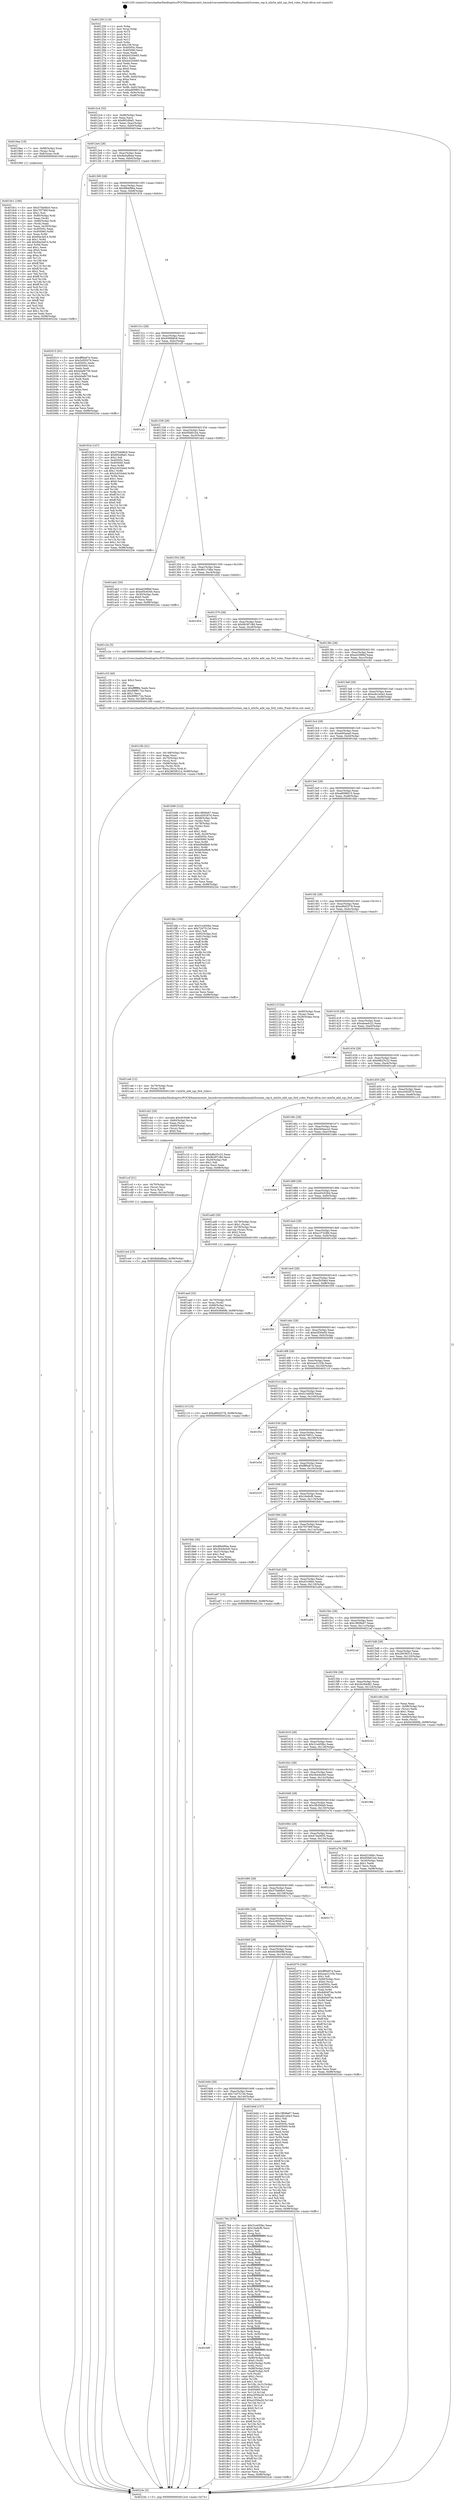 digraph "0x401250" {
  label = "0x401250 (/mnt/c/Users/mathe/Desktop/tcc/POCII/binaries/extr_linuxdriversnetethernetmellanoxmlx5coreen_rep.h_mlx5e_add_sqs_fwd_rules_Final-ollvm.out::main(0))"
  labelloc = "t"
  node[shape=record]

  Entry [label="",width=0.3,height=0.3,shape=circle,fillcolor=black,style=filled]
  "0x4012c4" [label="{
     0x4012c4 [32]\l
     | [instrs]\l
     &nbsp;&nbsp;0x4012c4 \<+6\>: mov -0x98(%rbp),%eax\l
     &nbsp;&nbsp;0x4012ca \<+2\>: mov %eax,%ecx\l
     &nbsp;&nbsp;0x4012cc \<+6\>: sub $0x892d9af1,%ecx\l
     &nbsp;&nbsp;0x4012d2 \<+6\>: mov %eax,-0xac(%rbp)\l
     &nbsp;&nbsp;0x4012d8 \<+6\>: mov %ecx,-0xb0(%rbp)\l
     &nbsp;&nbsp;0x4012de \<+6\>: je 00000000004019ae \<main+0x75e\>\l
  }"]
  "0x4019ae" [label="{
     0x4019ae [19]\l
     | [instrs]\l
     &nbsp;&nbsp;0x4019ae \<+7\>: mov -0x88(%rbp),%rax\l
     &nbsp;&nbsp;0x4019b5 \<+3\>: mov (%rax),%rax\l
     &nbsp;&nbsp;0x4019b8 \<+4\>: mov 0x8(%rax),%rdi\l
     &nbsp;&nbsp;0x4019bc \<+5\>: call 0000000000401060 \<atoi@plt\>\l
     | [calls]\l
     &nbsp;&nbsp;0x401060 \{1\} (unknown)\l
  }"]
  "0x4012e4" [label="{
     0x4012e4 [28]\l
     | [instrs]\l
     &nbsp;&nbsp;0x4012e4 \<+5\>: jmp 00000000004012e9 \<main+0x99\>\l
     &nbsp;&nbsp;0x4012e9 \<+6\>: mov -0xac(%rbp),%eax\l
     &nbsp;&nbsp;0x4012ef \<+5\>: sub $0x8a0a8bae,%eax\l
     &nbsp;&nbsp;0x4012f4 \<+6\>: mov %eax,-0xb4(%rbp)\l
     &nbsp;&nbsp;0x4012fa \<+6\>: je 0000000000402015 \<main+0xdc5\>\l
  }"]
  Exit [label="",width=0.3,height=0.3,shape=circle,fillcolor=black,style=filled,peripheries=2]
  "0x402015" [label="{
     0x402015 [91]\l
     | [instrs]\l
     &nbsp;&nbsp;0x402015 \<+5\>: mov $0xfff0e87d,%eax\l
     &nbsp;&nbsp;0x40201a \<+5\>: mov $0x5cf0507d,%ecx\l
     &nbsp;&nbsp;0x40201f \<+7\>: mov 0x40505c,%edx\l
     &nbsp;&nbsp;0x402026 \<+7\>: mov 0x405060,%esi\l
     &nbsp;&nbsp;0x40202d \<+2\>: mov %edx,%edi\l
     &nbsp;&nbsp;0x40202f \<+6\>: add $0xb0afb758,%edi\l
     &nbsp;&nbsp;0x402035 \<+3\>: sub $0x1,%edi\l
     &nbsp;&nbsp;0x402038 \<+6\>: sub $0xb0afb758,%edi\l
     &nbsp;&nbsp;0x40203e \<+3\>: imul %edi,%edx\l
     &nbsp;&nbsp;0x402041 \<+3\>: and $0x1,%edx\l
     &nbsp;&nbsp;0x402044 \<+3\>: cmp $0x0,%edx\l
     &nbsp;&nbsp;0x402047 \<+4\>: sete %r8b\l
     &nbsp;&nbsp;0x40204b \<+3\>: cmp $0xa,%esi\l
     &nbsp;&nbsp;0x40204e \<+4\>: setl %r9b\l
     &nbsp;&nbsp;0x402052 \<+3\>: mov %r8b,%r10b\l
     &nbsp;&nbsp;0x402055 \<+3\>: and %r9b,%r10b\l
     &nbsp;&nbsp;0x402058 \<+3\>: xor %r9b,%r8b\l
     &nbsp;&nbsp;0x40205b \<+3\>: or %r8b,%r10b\l
     &nbsp;&nbsp;0x40205e \<+4\>: test $0x1,%r10b\l
     &nbsp;&nbsp;0x402062 \<+3\>: cmovne %ecx,%eax\l
     &nbsp;&nbsp;0x402065 \<+6\>: mov %eax,-0x98(%rbp)\l
     &nbsp;&nbsp;0x40206b \<+5\>: jmp 000000000040224c \<main+0xffc\>\l
  }"]
  "0x401300" [label="{
     0x401300 [28]\l
     | [instrs]\l
     &nbsp;&nbsp;0x401300 \<+5\>: jmp 0000000000401305 \<main+0xb5\>\l
     &nbsp;&nbsp;0x401305 \<+6\>: mov -0xac(%rbp),%eax\l
     &nbsp;&nbsp;0x40130b \<+5\>: sub $0x8fbbf9ba,%eax\l
     &nbsp;&nbsp;0x401310 \<+6\>: mov %eax,-0xb8(%rbp)\l
     &nbsp;&nbsp;0x401316 \<+6\>: je 000000000040191b \<main+0x6cb\>\l
  }"]
  "0x401ce4" [label="{
     0x401ce4 [15]\l
     | [instrs]\l
     &nbsp;&nbsp;0x401ce4 \<+10\>: movl $0x8a0a8bae,-0x98(%rbp)\l
     &nbsp;&nbsp;0x401cee \<+5\>: jmp 000000000040224c \<main+0xffc\>\l
  }"]
  "0x40191b" [label="{
     0x40191b [147]\l
     | [instrs]\l
     &nbsp;&nbsp;0x40191b \<+5\>: mov $0x57bb68c0,%eax\l
     &nbsp;&nbsp;0x401920 \<+5\>: mov $0x892d9af1,%ecx\l
     &nbsp;&nbsp;0x401925 \<+2\>: mov $0x1,%dl\l
     &nbsp;&nbsp;0x401927 \<+7\>: mov 0x40505c,%esi\l
     &nbsp;&nbsp;0x40192e \<+7\>: mov 0x405060,%edi\l
     &nbsp;&nbsp;0x401935 \<+3\>: mov %esi,%r8d\l
     &nbsp;&nbsp;0x401938 \<+7\>: add $0x2c632ebd,%r8d\l
     &nbsp;&nbsp;0x40193f \<+4\>: sub $0x1,%r8d\l
     &nbsp;&nbsp;0x401943 \<+7\>: sub $0x2c632ebd,%r8d\l
     &nbsp;&nbsp;0x40194a \<+4\>: imul %r8d,%esi\l
     &nbsp;&nbsp;0x40194e \<+3\>: and $0x1,%esi\l
     &nbsp;&nbsp;0x401951 \<+3\>: cmp $0x0,%esi\l
     &nbsp;&nbsp;0x401954 \<+4\>: sete %r9b\l
     &nbsp;&nbsp;0x401958 \<+3\>: cmp $0xa,%edi\l
     &nbsp;&nbsp;0x40195b \<+4\>: setl %r10b\l
     &nbsp;&nbsp;0x40195f \<+3\>: mov %r9b,%r11b\l
     &nbsp;&nbsp;0x401962 \<+4\>: xor $0xff,%r11b\l
     &nbsp;&nbsp;0x401966 \<+3\>: mov %r10b,%bl\l
     &nbsp;&nbsp;0x401969 \<+3\>: xor $0xff,%bl\l
     &nbsp;&nbsp;0x40196c \<+3\>: xor $0x0,%dl\l
     &nbsp;&nbsp;0x40196f \<+3\>: mov %r11b,%r14b\l
     &nbsp;&nbsp;0x401972 \<+4\>: and $0x0,%r14b\l
     &nbsp;&nbsp;0x401976 \<+3\>: and %dl,%r9b\l
     &nbsp;&nbsp;0x401979 \<+3\>: mov %bl,%r15b\l
     &nbsp;&nbsp;0x40197c \<+4\>: and $0x0,%r15b\l
     &nbsp;&nbsp;0x401980 \<+3\>: and %dl,%r10b\l
     &nbsp;&nbsp;0x401983 \<+3\>: or %r9b,%r14b\l
     &nbsp;&nbsp;0x401986 \<+3\>: or %r10b,%r15b\l
     &nbsp;&nbsp;0x401989 \<+3\>: xor %r15b,%r14b\l
     &nbsp;&nbsp;0x40198c \<+3\>: or %bl,%r11b\l
     &nbsp;&nbsp;0x40198f \<+4\>: xor $0xff,%r11b\l
     &nbsp;&nbsp;0x401993 \<+3\>: or $0x0,%dl\l
     &nbsp;&nbsp;0x401996 \<+3\>: and %dl,%r11b\l
     &nbsp;&nbsp;0x401999 \<+3\>: or %r11b,%r14b\l
     &nbsp;&nbsp;0x40199c \<+4\>: test $0x1,%r14b\l
     &nbsp;&nbsp;0x4019a0 \<+3\>: cmovne %ecx,%eax\l
     &nbsp;&nbsp;0x4019a3 \<+6\>: mov %eax,-0x98(%rbp)\l
     &nbsp;&nbsp;0x4019a9 \<+5\>: jmp 000000000040224c \<main+0xffc\>\l
  }"]
  "0x40131c" [label="{
     0x40131c [28]\l
     | [instrs]\l
     &nbsp;&nbsp;0x40131c \<+5\>: jmp 0000000000401321 \<main+0xd1\>\l
     &nbsp;&nbsp;0x401321 \<+6\>: mov -0xac(%rbp),%eax\l
     &nbsp;&nbsp;0x401327 \<+5\>: sub $0x9398dfc8,%eax\l
     &nbsp;&nbsp;0x40132c \<+6\>: mov %eax,-0xbc(%rbp)\l
     &nbsp;&nbsp;0x401332 \<+6\>: je 0000000000401cf3 \<main+0xaa3\>\l
  }"]
  "0x401ccf" [label="{
     0x401ccf [21]\l
     | [instrs]\l
     &nbsp;&nbsp;0x401ccf \<+4\>: mov -0x70(%rbp),%rcx\l
     &nbsp;&nbsp;0x401cd3 \<+3\>: mov (%rcx),%rcx\l
     &nbsp;&nbsp;0x401cd6 \<+3\>: mov %rcx,%rdi\l
     &nbsp;&nbsp;0x401cd9 \<+6\>: mov %eax,-0x14c(%rbp)\l
     &nbsp;&nbsp;0x401cdf \<+5\>: call 0000000000401030 \<free@plt\>\l
     | [calls]\l
     &nbsp;&nbsp;0x401030 \{1\} (unknown)\l
  }"]
  "0x401cf3" [label="{
     0x401cf3\l
  }", style=dashed]
  "0x401338" [label="{
     0x401338 [28]\l
     | [instrs]\l
     &nbsp;&nbsp;0x401338 \<+5\>: jmp 000000000040133d \<main+0xed\>\l
     &nbsp;&nbsp;0x40133d \<+6\>: mov -0xac(%rbp),%eax\l
     &nbsp;&nbsp;0x401343 \<+5\>: sub $0x95fd01b4,%eax\l
     &nbsp;&nbsp;0x401348 \<+6\>: mov %eax,-0xc0(%rbp)\l
     &nbsp;&nbsp;0x40134e \<+6\>: je 0000000000401ab2 \<main+0x862\>\l
  }"]
  "0x401cb2" [label="{
     0x401cb2 [29]\l
     | [instrs]\l
     &nbsp;&nbsp;0x401cb2 \<+10\>: movabs $0x4030d6,%rdi\l
     &nbsp;&nbsp;0x401cbc \<+4\>: mov -0x60(%rbp),%rcx\l
     &nbsp;&nbsp;0x401cc0 \<+2\>: mov %eax,(%rcx)\l
     &nbsp;&nbsp;0x401cc2 \<+4\>: mov -0x60(%rbp),%rcx\l
     &nbsp;&nbsp;0x401cc6 \<+2\>: mov (%rcx),%esi\l
     &nbsp;&nbsp;0x401cc8 \<+2\>: mov $0x0,%al\l
     &nbsp;&nbsp;0x401cca \<+5\>: call 0000000000401040 \<printf@plt\>\l
     | [calls]\l
     &nbsp;&nbsp;0x401040 \{1\} (unknown)\l
  }"]
  "0x401ab2" [label="{
     0x401ab2 [30]\l
     | [instrs]\l
     &nbsp;&nbsp;0x401ab2 \<+5\>: mov $0xa4298fef,%eax\l
     &nbsp;&nbsp;0x401ab7 \<+5\>: mov $0xe05c6304,%ecx\l
     &nbsp;&nbsp;0x401abc \<+3\>: mov -0x30(%rbp),%edx\l
     &nbsp;&nbsp;0x401abf \<+3\>: cmp $0x0,%edx\l
     &nbsp;&nbsp;0x401ac2 \<+3\>: cmove %ecx,%eax\l
     &nbsp;&nbsp;0x401ac5 \<+6\>: mov %eax,-0x98(%rbp)\l
     &nbsp;&nbsp;0x401acb \<+5\>: jmp 000000000040224c \<main+0xffc\>\l
  }"]
  "0x401354" [label="{
     0x401354 [28]\l
     | [instrs]\l
     &nbsp;&nbsp;0x401354 \<+5\>: jmp 0000000000401359 \<main+0x109\>\l
     &nbsp;&nbsp;0x401359 \<+6\>: mov -0xac(%rbp),%eax\l
     &nbsp;&nbsp;0x40135f \<+5\>: sub $0x961c7dbe,%eax\l
     &nbsp;&nbsp;0x401364 \<+6\>: mov %eax,-0xc4(%rbp)\l
     &nbsp;&nbsp;0x40136a \<+6\>: je 0000000000401d54 \<main+0xb04\>\l
  }"]
  "0x401c5b" [label="{
     0x401c5b [41]\l
     | [instrs]\l
     &nbsp;&nbsp;0x401c5b \<+6\>: mov -0x148(%rbp),%ecx\l
     &nbsp;&nbsp;0x401c61 \<+3\>: imul %eax,%ecx\l
     &nbsp;&nbsp;0x401c64 \<+4\>: mov -0x70(%rbp),%rsi\l
     &nbsp;&nbsp;0x401c68 \<+3\>: mov (%rsi),%rsi\l
     &nbsp;&nbsp;0x401c6b \<+4\>: mov -0x68(%rbp),%rdi\l
     &nbsp;&nbsp;0x401c6f \<+3\>: movslq (%rdi),%rdi\l
     &nbsp;&nbsp;0x401c72 \<+3\>: mov %ecx,(%rsi,%rdi,4)\l
     &nbsp;&nbsp;0x401c75 \<+10\>: movl $0x28038314,-0x98(%rbp)\l
     &nbsp;&nbsp;0x401c7f \<+5\>: jmp 000000000040224c \<main+0xffc\>\l
  }"]
  "0x401d54" [label="{
     0x401d54\l
  }", style=dashed]
  "0x401370" [label="{
     0x401370 [28]\l
     | [instrs]\l
     &nbsp;&nbsp;0x401370 \<+5\>: jmp 0000000000401375 \<main+0x125\>\l
     &nbsp;&nbsp;0x401375 \<+6\>: mov -0xac(%rbp),%eax\l
     &nbsp;&nbsp;0x40137b \<+5\>: sub $0x9b387c8d,%eax\l
     &nbsp;&nbsp;0x401380 \<+6\>: mov %eax,-0xc8(%rbp)\l
     &nbsp;&nbsp;0x401386 \<+6\>: je 0000000000401c2e \<main+0x9de\>\l
  }"]
  "0x401c33" [label="{
     0x401c33 [40]\l
     | [instrs]\l
     &nbsp;&nbsp;0x401c33 \<+5\>: mov $0x2,%ecx\l
     &nbsp;&nbsp;0x401c38 \<+1\>: cltd\l
     &nbsp;&nbsp;0x401c39 \<+2\>: idiv %ecx\l
     &nbsp;&nbsp;0x401c3b \<+6\>: imul $0xfffffffe,%edx,%ecx\l
     &nbsp;&nbsp;0x401c41 \<+6\>: add $0x99f8172e,%ecx\l
     &nbsp;&nbsp;0x401c47 \<+3\>: add $0x1,%ecx\l
     &nbsp;&nbsp;0x401c4a \<+6\>: sub $0x99f8172e,%ecx\l
     &nbsp;&nbsp;0x401c50 \<+6\>: mov %ecx,-0x148(%rbp)\l
     &nbsp;&nbsp;0x401c56 \<+5\>: call 0000000000401160 \<next_i\>\l
     | [calls]\l
     &nbsp;&nbsp;0x401160 \{1\} (/mnt/c/Users/mathe/Desktop/tcc/POCII/binaries/extr_linuxdriversnetethernetmellanoxmlx5coreen_rep.h_mlx5e_add_sqs_fwd_rules_Final-ollvm.out::next_i)\l
  }"]
  "0x401c2e" [label="{
     0x401c2e [5]\l
     | [instrs]\l
     &nbsp;&nbsp;0x401c2e \<+5\>: call 0000000000401160 \<next_i\>\l
     | [calls]\l
     &nbsp;&nbsp;0x401160 \{1\} (/mnt/c/Users/mathe/Desktop/tcc/POCII/binaries/extr_linuxdriversnetethernetmellanoxmlx5coreen_rep.h_mlx5e_add_sqs_fwd_rules_Final-ollvm.out::next_i)\l
  }"]
  "0x40138c" [label="{
     0x40138c [28]\l
     | [instrs]\l
     &nbsp;&nbsp;0x40138c \<+5\>: jmp 0000000000401391 \<main+0x141\>\l
     &nbsp;&nbsp;0x401391 \<+6\>: mov -0xac(%rbp),%eax\l
     &nbsp;&nbsp;0x401397 \<+5\>: sub $0xa4298fef,%eax\l
     &nbsp;&nbsp;0x40139c \<+6\>: mov %eax,-0xcc(%rbp)\l
     &nbsp;&nbsp;0x4013a2 \<+6\>: je 0000000000401f41 \<main+0xcf1\>\l
  }"]
  "0x401aed" [label="{
     0x401aed [32]\l
     | [instrs]\l
     &nbsp;&nbsp;0x401aed \<+4\>: mov -0x70(%rbp),%rdi\l
     &nbsp;&nbsp;0x401af1 \<+3\>: mov %rax,(%rdi)\l
     &nbsp;&nbsp;0x401af4 \<+4\>: mov -0x68(%rbp),%rax\l
     &nbsp;&nbsp;0x401af8 \<+6\>: movl $0x0,(%rax)\l
     &nbsp;&nbsp;0x401afe \<+10\>: movl $0x643846fb,-0x98(%rbp)\l
     &nbsp;&nbsp;0x401b08 \<+5\>: jmp 000000000040224c \<main+0xffc\>\l
  }"]
  "0x401f41" [label="{
     0x401f41\l
  }", style=dashed]
  "0x4013a8" [label="{
     0x4013a8 [28]\l
     | [instrs]\l
     &nbsp;&nbsp;0x4013a8 \<+5\>: jmp 00000000004013ad \<main+0x15d\>\l
     &nbsp;&nbsp;0x4013ad \<+6\>: mov -0xac(%rbp),%eax\l
     &nbsp;&nbsp;0x4013b3 \<+5\>: sub $0xa4b1e0a3,%eax\l
     &nbsp;&nbsp;0x4013b8 \<+6\>: mov %eax,-0xd0(%rbp)\l
     &nbsp;&nbsp;0x4013be \<+6\>: je 0000000000401b96 \<main+0x946\>\l
  }"]
  "0x4019c1" [label="{
     0x4019c1 [166]\l
     | [instrs]\l
     &nbsp;&nbsp;0x4019c1 \<+5\>: mov $0x57bb68c0,%ecx\l
     &nbsp;&nbsp;0x4019c6 \<+5\>: mov $0x7f3790f,%edx\l
     &nbsp;&nbsp;0x4019cb \<+3\>: mov $0x1,%sil\l
     &nbsp;&nbsp;0x4019ce \<+4\>: mov -0x80(%rbp),%rdi\l
     &nbsp;&nbsp;0x4019d2 \<+2\>: mov %eax,(%rdi)\l
     &nbsp;&nbsp;0x4019d4 \<+4\>: mov -0x80(%rbp),%rdi\l
     &nbsp;&nbsp;0x4019d8 \<+2\>: mov (%rdi),%eax\l
     &nbsp;&nbsp;0x4019da \<+3\>: mov %eax,-0x30(%rbp)\l
     &nbsp;&nbsp;0x4019dd \<+7\>: mov 0x40505c,%eax\l
     &nbsp;&nbsp;0x4019e4 \<+8\>: mov 0x405060,%r8d\l
     &nbsp;&nbsp;0x4019ec \<+3\>: mov %eax,%r9d\l
     &nbsp;&nbsp;0x4019ef \<+7\>: sub $0x84a3af14,%r9d\l
     &nbsp;&nbsp;0x4019f6 \<+4\>: sub $0x1,%r9d\l
     &nbsp;&nbsp;0x4019fa \<+7\>: add $0x84a3af14,%r9d\l
     &nbsp;&nbsp;0x401a01 \<+4\>: imul %r9d,%eax\l
     &nbsp;&nbsp;0x401a05 \<+3\>: and $0x1,%eax\l
     &nbsp;&nbsp;0x401a08 \<+3\>: cmp $0x0,%eax\l
     &nbsp;&nbsp;0x401a0b \<+4\>: sete %r10b\l
     &nbsp;&nbsp;0x401a0f \<+4\>: cmp $0xa,%r8d\l
     &nbsp;&nbsp;0x401a13 \<+4\>: setl %r11b\l
     &nbsp;&nbsp;0x401a17 \<+3\>: mov %r10b,%bl\l
     &nbsp;&nbsp;0x401a1a \<+3\>: xor $0xff,%bl\l
     &nbsp;&nbsp;0x401a1d \<+3\>: mov %r11b,%r14b\l
     &nbsp;&nbsp;0x401a20 \<+4\>: xor $0xff,%r14b\l
     &nbsp;&nbsp;0x401a24 \<+4\>: xor $0x1,%sil\l
     &nbsp;&nbsp;0x401a28 \<+3\>: mov %bl,%r15b\l
     &nbsp;&nbsp;0x401a2b \<+4\>: and $0xff,%r15b\l
     &nbsp;&nbsp;0x401a2f \<+3\>: and %sil,%r10b\l
     &nbsp;&nbsp;0x401a32 \<+3\>: mov %r14b,%r12b\l
     &nbsp;&nbsp;0x401a35 \<+4\>: and $0xff,%r12b\l
     &nbsp;&nbsp;0x401a39 \<+3\>: and %sil,%r11b\l
     &nbsp;&nbsp;0x401a3c \<+3\>: or %r10b,%r15b\l
     &nbsp;&nbsp;0x401a3f \<+3\>: or %r11b,%r12b\l
     &nbsp;&nbsp;0x401a42 \<+3\>: xor %r12b,%r15b\l
     &nbsp;&nbsp;0x401a45 \<+3\>: or %r14b,%bl\l
     &nbsp;&nbsp;0x401a48 \<+3\>: xor $0xff,%bl\l
     &nbsp;&nbsp;0x401a4b \<+4\>: or $0x1,%sil\l
     &nbsp;&nbsp;0x401a4f \<+3\>: and %sil,%bl\l
     &nbsp;&nbsp;0x401a52 \<+3\>: or %bl,%r15b\l
     &nbsp;&nbsp;0x401a55 \<+4\>: test $0x1,%r15b\l
     &nbsp;&nbsp;0x401a59 \<+3\>: cmovne %edx,%ecx\l
     &nbsp;&nbsp;0x401a5c \<+6\>: mov %ecx,-0x98(%rbp)\l
     &nbsp;&nbsp;0x401a62 \<+5\>: jmp 000000000040224c \<main+0xffc\>\l
  }"]
  "0x401b96" [label="{
     0x401b96 [122]\l
     | [instrs]\l
     &nbsp;&nbsp;0x401b96 \<+5\>: mov $0x1f809e67,%eax\l
     &nbsp;&nbsp;0x401b9b \<+5\>: mov $0xcd30287d,%ecx\l
     &nbsp;&nbsp;0x401ba0 \<+4\>: mov -0x68(%rbp),%rdx\l
     &nbsp;&nbsp;0x401ba4 \<+2\>: mov (%rdx),%esi\l
     &nbsp;&nbsp;0x401ba6 \<+4\>: mov -0x78(%rbp),%rdx\l
     &nbsp;&nbsp;0x401baa \<+2\>: cmp (%rdx),%esi\l
     &nbsp;&nbsp;0x401bac \<+4\>: setl %dil\l
     &nbsp;&nbsp;0x401bb0 \<+4\>: and $0x1,%dil\l
     &nbsp;&nbsp;0x401bb4 \<+4\>: mov %dil,-0x29(%rbp)\l
     &nbsp;&nbsp;0x401bb8 \<+7\>: mov 0x40505c,%esi\l
     &nbsp;&nbsp;0x401bbf \<+8\>: mov 0x405060,%r8d\l
     &nbsp;&nbsp;0x401bc7 \<+3\>: mov %esi,%r9d\l
     &nbsp;&nbsp;0x401bca \<+7\>: sub $0xbd9af8e8,%r9d\l
     &nbsp;&nbsp;0x401bd1 \<+4\>: sub $0x1,%r9d\l
     &nbsp;&nbsp;0x401bd5 \<+7\>: add $0xbd9af8e8,%r9d\l
     &nbsp;&nbsp;0x401bdc \<+4\>: imul %r9d,%esi\l
     &nbsp;&nbsp;0x401be0 \<+3\>: and $0x1,%esi\l
     &nbsp;&nbsp;0x401be3 \<+3\>: cmp $0x0,%esi\l
     &nbsp;&nbsp;0x401be6 \<+4\>: sete %dil\l
     &nbsp;&nbsp;0x401bea \<+4\>: cmp $0xa,%r8d\l
     &nbsp;&nbsp;0x401bee \<+4\>: setl %r10b\l
     &nbsp;&nbsp;0x401bf2 \<+3\>: mov %dil,%r11b\l
     &nbsp;&nbsp;0x401bf5 \<+3\>: and %r10b,%r11b\l
     &nbsp;&nbsp;0x401bf8 \<+3\>: xor %r10b,%dil\l
     &nbsp;&nbsp;0x401bfb \<+3\>: or %dil,%r11b\l
     &nbsp;&nbsp;0x401bfe \<+4\>: test $0x1,%r11b\l
     &nbsp;&nbsp;0x401c02 \<+3\>: cmovne %ecx,%eax\l
     &nbsp;&nbsp;0x401c05 \<+6\>: mov %eax,-0x98(%rbp)\l
     &nbsp;&nbsp;0x401c0b \<+5\>: jmp 000000000040224c \<main+0xffc\>\l
  }"]
  "0x4013c4" [label="{
     0x4013c4 [28]\l
     | [instrs]\l
     &nbsp;&nbsp;0x4013c4 \<+5\>: jmp 00000000004013c9 \<main+0x179\>\l
     &nbsp;&nbsp;0x4013c9 \<+6\>: mov -0xac(%rbp),%eax\l
     &nbsp;&nbsp;0x4013cf \<+5\>: sub $0xa695aea0,%eax\l
     &nbsp;&nbsp;0x4013d4 \<+6\>: mov %eax,-0xd4(%rbp)\l
     &nbsp;&nbsp;0x4013da \<+6\>: je 0000000000401fab \<main+0xd5b\>\l
  }"]
  "0x4016f0" [label="{
     0x4016f0\l
  }", style=dashed]
  "0x401fab" [label="{
     0x401fab\l
  }", style=dashed]
  "0x4013e0" [label="{
     0x4013e0 [28]\l
     | [instrs]\l
     &nbsp;&nbsp;0x4013e0 \<+5\>: jmp 00000000004013e5 \<main+0x195\>\l
     &nbsp;&nbsp;0x4013e5 \<+6\>: mov -0xac(%rbp),%eax\l
     &nbsp;&nbsp;0x4013eb \<+5\>: sub $0xa8098015,%eax\l
     &nbsp;&nbsp;0x4013f0 \<+6\>: mov %eax,-0xd8(%rbp)\l
     &nbsp;&nbsp;0x4013f6 \<+6\>: je 00000000004016fa \<main+0x4aa\>\l
  }"]
  "0x401764" [label="{
     0x401764 [376]\l
     | [instrs]\l
     &nbsp;&nbsp;0x401764 \<+5\>: mov $0x31e450bc,%eax\l
     &nbsp;&nbsp;0x401769 \<+5\>: mov $0x16e9cf6,%ecx\l
     &nbsp;&nbsp;0x40176e \<+2\>: mov $0x1,%dl\l
     &nbsp;&nbsp;0x401770 \<+3\>: mov %rsp,%rsi\l
     &nbsp;&nbsp;0x401773 \<+4\>: add $0xfffffffffffffff0,%rsi\l
     &nbsp;&nbsp;0x401777 \<+3\>: mov %rsi,%rsp\l
     &nbsp;&nbsp;0x40177a \<+7\>: mov %rsi,-0x90(%rbp)\l
     &nbsp;&nbsp;0x401781 \<+3\>: mov %rsp,%rsi\l
     &nbsp;&nbsp;0x401784 \<+4\>: add $0xfffffffffffffff0,%rsi\l
     &nbsp;&nbsp;0x401788 \<+3\>: mov %rsi,%rsp\l
     &nbsp;&nbsp;0x40178b \<+3\>: mov %rsp,%rdi\l
     &nbsp;&nbsp;0x40178e \<+4\>: add $0xfffffffffffffff0,%rdi\l
     &nbsp;&nbsp;0x401792 \<+3\>: mov %rdi,%rsp\l
     &nbsp;&nbsp;0x401795 \<+7\>: mov %rdi,-0x88(%rbp)\l
     &nbsp;&nbsp;0x40179c \<+3\>: mov %rsp,%rdi\l
     &nbsp;&nbsp;0x40179f \<+4\>: add $0xfffffffffffffff0,%rdi\l
     &nbsp;&nbsp;0x4017a3 \<+3\>: mov %rdi,%rsp\l
     &nbsp;&nbsp;0x4017a6 \<+4\>: mov %rdi,-0x80(%rbp)\l
     &nbsp;&nbsp;0x4017aa \<+3\>: mov %rsp,%rdi\l
     &nbsp;&nbsp;0x4017ad \<+4\>: add $0xfffffffffffffff0,%rdi\l
     &nbsp;&nbsp;0x4017b1 \<+3\>: mov %rdi,%rsp\l
     &nbsp;&nbsp;0x4017b4 \<+4\>: mov %rdi,-0x78(%rbp)\l
     &nbsp;&nbsp;0x4017b8 \<+3\>: mov %rsp,%rdi\l
     &nbsp;&nbsp;0x4017bb \<+4\>: add $0xfffffffffffffff0,%rdi\l
     &nbsp;&nbsp;0x4017bf \<+3\>: mov %rdi,%rsp\l
     &nbsp;&nbsp;0x4017c2 \<+4\>: mov %rdi,-0x70(%rbp)\l
     &nbsp;&nbsp;0x4017c6 \<+3\>: mov %rsp,%rdi\l
     &nbsp;&nbsp;0x4017c9 \<+4\>: add $0xfffffffffffffff0,%rdi\l
     &nbsp;&nbsp;0x4017cd \<+3\>: mov %rdi,%rsp\l
     &nbsp;&nbsp;0x4017d0 \<+4\>: mov %rdi,-0x68(%rbp)\l
     &nbsp;&nbsp;0x4017d4 \<+3\>: mov %rsp,%rdi\l
     &nbsp;&nbsp;0x4017d7 \<+4\>: add $0xfffffffffffffff0,%rdi\l
     &nbsp;&nbsp;0x4017db \<+3\>: mov %rdi,%rsp\l
     &nbsp;&nbsp;0x4017de \<+4\>: mov %rdi,-0x60(%rbp)\l
     &nbsp;&nbsp;0x4017e2 \<+3\>: mov %rsp,%rdi\l
     &nbsp;&nbsp;0x4017e5 \<+4\>: add $0xfffffffffffffff0,%rdi\l
     &nbsp;&nbsp;0x4017e9 \<+3\>: mov %rdi,%rsp\l
     &nbsp;&nbsp;0x4017ec \<+4\>: mov %rdi,-0x58(%rbp)\l
     &nbsp;&nbsp;0x4017f0 \<+3\>: mov %rsp,%rdi\l
     &nbsp;&nbsp;0x4017f3 \<+4\>: add $0xfffffffffffffff0,%rdi\l
     &nbsp;&nbsp;0x4017f7 \<+3\>: mov %rdi,%rsp\l
     &nbsp;&nbsp;0x4017fa \<+4\>: mov %rdi,-0x50(%rbp)\l
     &nbsp;&nbsp;0x4017fe \<+3\>: mov %rsp,%rdi\l
     &nbsp;&nbsp;0x401801 \<+4\>: add $0xfffffffffffffff0,%rdi\l
     &nbsp;&nbsp;0x401805 \<+3\>: mov %rdi,%rsp\l
     &nbsp;&nbsp;0x401808 \<+4\>: mov %rdi,-0x48(%rbp)\l
     &nbsp;&nbsp;0x40180c \<+3\>: mov %rsp,%rdi\l
     &nbsp;&nbsp;0x40180f \<+4\>: add $0xfffffffffffffff0,%rdi\l
     &nbsp;&nbsp;0x401813 \<+3\>: mov %rdi,%rsp\l
     &nbsp;&nbsp;0x401816 \<+4\>: mov %rdi,-0x40(%rbp)\l
     &nbsp;&nbsp;0x40181a \<+7\>: mov -0x90(%rbp),%rdi\l
     &nbsp;&nbsp;0x401821 \<+6\>: movl $0x0,(%rdi)\l
     &nbsp;&nbsp;0x401827 \<+7\>: mov -0x9c(%rbp),%r8d\l
     &nbsp;&nbsp;0x40182e \<+3\>: mov %r8d,(%rsi)\l
     &nbsp;&nbsp;0x401831 \<+7\>: mov -0x88(%rbp),%rdi\l
     &nbsp;&nbsp;0x401838 \<+7\>: mov -0xa8(%rbp),%r9\l
     &nbsp;&nbsp;0x40183f \<+3\>: mov %r9,(%rdi)\l
     &nbsp;&nbsp;0x401842 \<+3\>: cmpl $0x2,(%rsi)\l
     &nbsp;&nbsp;0x401845 \<+4\>: setne %r10b\l
     &nbsp;&nbsp;0x401849 \<+4\>: and $0x1,%r10b\l
     &nbsp;&nbsp;0x40184d \<+4\>: mov %r10b,-0x31(%rbp)\l
     &nbsp;&nbsp;0x401851 \<+8\>: mov 0x40505c,%r11d\l
     &nbsp;&nbsp;0x401859 \<+7\>: mov 0x405060,%ebx\l
     &nbsp;&nbsp;0x401860 \<+3\>: mov %r11d,%r14d\l
     &nbsp;&nbsp;0x401863 \<+7\>: sub $0xa2056a26,%r14d\l
     &nbsp;&nbsp;0x40186a \<+4\>: sub $0x1,%r14d\l
     &nbsp;&nbsp;0x40186e \<+7\>: add $0xa2056a26,%r14d\l
     &nbsp;&nbsp;0x401875 \<+4\>: imul %r14d,%r11d\l
     &nbsp;&nbsp;0x401879 \<+4\>: and $0x1,%r11d\l
     &nbsp;&nbsp;0x40187d \<+4\>: cmp $0x0,%r11d\l
     &nbsp;&nbsp;0x401881 \<+4\>: sete %r10b\l
     &nbsp;&nbsp;0x401885 \<+3\>: cmp $0xa,%ebx\l
     &nbsp;&nbsp;0x401888 \<+4\>: setl %r15b\l
     &nbsp;&nbsp;0x40188c \<+3\>: mov %r10b,%r12b\l
     &nbsp;&nbsp;0x40188f \<+4\>: xor $0xff,%r12b\l
     &nbsp;&nbsp;0x401893 \<+3\>: mov %r15b,%r13b\l
     &nbsp;&nbsp;0x401896 \<+4\>: xor $0xff,%r13b\l
     &nbsp;&nbsp;0x40189a \<+3\>: xor $0x0,%dl\l
     &nbsp;&nbsp;0x40189d \<+3\>: mov %r12b,%sil\l
     &nbsp;&nbsp;0x4018a0 \<+4\>: and $0x0,%sil\l
     &nbsp;&nbsp;0x4018a4 \<+3\>: and %dl,%r10b\l
     &nbsp;&nbsp;0x4018a7 \<+3\>: mov %r13b,%dil\l
     &nbsp;&nbsp;0x4018aa \<+4\>: and $0x0,%dil\l
     &nbsp;&nbsp;0x4018ae \<+3\>: and %dl,%r15b\l
     &nbsp;&nbsp;0x4018b1 \<+3\>: or %r10b,%sil\l
     &nbsp;&nbsp;0x4018b4 \<+3\>: or %r15b,%dil\l
     &nbsp;&nbsp;0x4018b7 \<+3\>: xor %dil,%sil\l
     &nbsp;&nbsp;0x4018ba \<+3\>: or %r13b,%r12b\l
     &nbsp;&nbsp;0x4018bd \<+4\>: xor $0xff,%r12b\l
     &nbsp;&nbsp;0x4018c1 \<+3\>: or $0x0,%dl\l
     &nbsp;&nbsp;0x4018c4 \<+3\>: and %dl,%r12b\l
     &nbsp;&nbsp;0x4018c7 \<+3\>: or %r12b,%sil\l
     &nbsp;&nbsp;0x4018ca \<+4\>: test $0x1,%sil\l
     &nbsp;&nbsp;0x4018ce \<+3\>: cmovne %ecx,%eax\l
     &nbsp;&nbsp;0x4018d1 \<+6\>: mov %eax,-0x98(%rbp)\l
     &nbsp;&nbsp;0x4018d7 \<+5\>: jmp 000000000040224c \<main+0xffc\>\l
  }"]
  "0x4016fa" [label="{
     0x4016fa [106]\l
     | [instrs]\l
     &nbsp;&nbsp;0x4016fa \<+5\>: mov $0x31e450bc,%eax\l
     &nbsp;&nbsp;0x4016ff \<+5\>: mov $0x72d7513d,%ecx\l
     &nbsp;&nbsp;0x401704 \<+2\>: mov $0x1,%dl\l
     &nbsp;&nbsp;0x401706 \<+7\>: mov -0x92(%rbp),%sil\l
     &nbsp;&nbsp;0x40170d \<+7\>: mov -0x91(%rbp),%dil\l
     &nbsp;&nbsp;0x401714 \<+3\>: mov %sil,%r8b\l
     &nbsp;&nbsp;0x401717 \<+4\>: xor $0xff,%r8b\l
     &nbsp;&nbsp;0x40171b \<+3\>: mov %dil,%r9b\l
     &nbsp;&nbsp;0x40171e \<+4\>: xor $0xff,%r9b\l
     &nbsp;&nbsp;0x401722 \<+3\>: xor $0x1,%dl\l
     &nbsp;&nbsp;0x401725 \<+3\>: mov %r8b,%r10b\l
     &nbsp;&nbsp;0x401728 \<+4\>: and $0xff,%r10b\l
     &nbsp;&nbsp;0x40172c \<+3\>: and %dl,%sil\l
     &nbsp;&nbsp;0x40172f \<+3\>: mov %r9b,%r11b\l
     &nbsp;&nbsp;0x401732 \<+4\>: and $0xff,%r11b\l
     &nbsp;&nbsp;0x401736 \<+3\>: and %dl,%dil\l
     &nbsp;&nbsp;0x401739 \<+3\>: or %sil,%r10b\l
     &nbsp;&nbsp;0x40173c \<+3\>: or %dil,%r11b\l
     &nbsp;&nbsp;0x40173f \<+3\>: xor %r11b,%r10b\l
     &nbsp;&nbsp;0x401742 \<+3\>: or %r9b,%r8b\l
     &nbsp;&nbsp;0x401745 \<+4\>: xor $0xff,%r8b\l
     &nbsp;&nbsp;0x401749 \<+3\>: or $0x1,%dl\l
     &nbsp;&nbsp;0x40174c \<+3\>: and %dl,%r8b\l
     &nbsp;&nbsp;0x40174f \<+3\>: or %r8b,%r10b\l
     &nbsp;&nbsp;0x401752 \<+4\>: test $0x1,%r10b\l
     &nbsp;&nbsp;0x401756 \<+3\>: cmovne %ecx,%eax\l
     &nbsp;&nbsp;0x401759 \<+6\>: mov %eax,-0x98(%rbp)\l
     &nbsp;&nbsp;0x40175f \<+5\>: jmp 000000000040224c \<main+0xffc\>\l
  }"]
  "0x4013fc" [label="{
     0x4013fc [28]\l
     | [instrs]\l
     &nbsp;&nbsp;0x4013fc \<+5\>: jmp 0000000000401401 \<main+0x1b1\>\l
     &nbsp;&nbsp;0x401401 \<+6\>: mov -0xac(%rbp),%eax\l
     &nbsp;&nbsp;0x401407 \<+5\>: sub $0xa90d2578,%eax\l
     &nbsp;&nbsp;0x40140c \<+6\>: mov %eax,-0xdc(%rbp)\l
     &nbsp;&nbsp;0x401412 \<+6\>: je 000000000040211f \<main+0xecf\>\l
  }"]
  "0x40224c" [label="{
     0x40224c [5]\l
     | [instrs]\l
     &nbsp;&nbsp;0x40224c \<+5\>: jmp 00000000004012c4 \<main+0x74\>\l
  }"]
  "0x401250" [label="{
     0x401250 [116]\l
     | [instrs]\l
     &nbsp;&nbsp;0x401250 \<+1\>: push %rbp\l
     &nbsp;&nbsp;0x401251 \<+3\>: mov %rsp,%rbp\l
     &nbsp;&nbsp;0x401254 \<+2\>: push %r15\l
     &nbsp;&nbsp;0x401256 \<+2\>: push %r14\l
     &nbsp;&nbsp;0x401258 \<+2\>: push %r13\l
     &nbsp;&nbsp;0x40125a \<+2\>: push %r12\l
     &nbsp;&nbsp;0x40125c \<+1\>: push %rbx\l
     &nbsp;&nbsp;0x40125d \<+7\>: sub $0x158,%rsp\l
     &nbsp;&nbsp;0x401264 \<+7\>: mov 0x40505c,%eax\l
     &nbsp;&nbsp;0x40126b \<+7\>: mov 0x405060,%ecx\l
     &nbsp;&nbsp;0x401272 \<+2\>: mov %eax,%edx\l
     &nbsp;&nbsp;0x401274 \<+6\>: sub $0xb4320e65,%edx\l
     &nbsp;&nbsp;0x40127a \<+3\>: sub $0x1,%edx\l
     &nbsp;&nbsp;0x40127d \<+6\>: add $0xb4320e65,%edx\l
     &nbsp;&nbsp;0x401283 \<+3\>: imul %edx,%eax\l
     &nbsp;&nbsp;0x401286 \<+3\>: and $0x1,%eax\l
     &nbsp;&nbsp;0x401289 \<+3\>: cmp $0x0,%eax\l
     &nbsp;&nbsp;0x40128c \<+4\>: sete %r8b\l
     &nbsp;&nbsp;0x401290 \<+4\>: and $0x1,%r8b\l
     &nbsp;&nbsp;0x401294 \<+7\>: mov %r8b,-0x92(%rbp)\l
     &nbsp;&nbsp;0x40129b \<+3\>: cmp $0xa,%ecx\l
     &nbsp;&nbsp;0x40129e \<+4\>: setl %r8b\l
     &nbsp;&nbsp;0x4012a2 \<+4\>: and $0x1,%r8b\l
     &nbsp;&nbsp;0x4012a6 \<+7\>: mov %r8b,-0x91(%rbp)\l
     &nbsp;&nbsp;0x4012ad \<+10\>: movl $0xa8098015,-0x98(%rbp)\l
     &nbsp;&nbsp;0x4012b7 \<+6\>: mov %edi,-0x9c(%rbp)\l
     &nbsp;&nbsp;0x4012bd \<+7\>: mov %rsi,-0xa8(%rbp)\l
  }"]
  "0x4016d4" [label="{
     0x4016d4 [28]\l
     | [instrs]\l
     &nbsp;&nbsp;0x4016d4 \<+5\>: jmp 00000000004016d9 \<main+0x489\>\l
     &nbsp;&nbsp;0x4016d9 \<+6\>: mov -0xac(%rbp),%eax\l
     &nbsp;&nbsp;0x4016df \<+5\>: sub $0x72d7513d,%eax\l
     &nbsp;&nbsp;0x4016e4 \<+6\>: mov %eax,-0x144(%rbp)\l
     &nbsp;&nbsp;0x4016ea \<+6\>: je 0000000000401764 \<main+0x514\>\l
  }"]
  "0x40211f" [label="{
     0x40211f [24]\l
     | [instrs]\l
     &nbsp;&nbsp;0x40211f \<+7\>: mov -0x90(%rbp),%rax\l
     &nbsp;&nbsp;0x402126 \<+2\>: mov (%rax),%eax\l
     &nbsp;&nbsp;0x402128 \<+4\>: lea -0x28(%rbp),%rsp\l
     &nbsp;&nbsp;0x40212c \<+1\>: pop %rbx\l
     &nbsp;&nbsp;0x40212d \<+2\>: pop %r12\l
     &nbsp;&nbsp;0x40212f \<+2\>: pop %r13\l
     &nbsp;&nbsp;0x402131 \<+2\>: pop %r14\l
     &nbsp;&nbsp;0x402133 \<+2\>: pop %r15\l
     &nbsp;&nbsp;0x402135 \<+1\>: pop %rbp\l
     &nbsp;&nbsp;0x402136 \<+1\>: ret\l
  }"]
  "0x401418" [label="{
     0x401418 [28]\l
     | [instrs]\l
     &nbsp;&nbsp;0x401418 \<+5\>: jmp 000000000040141d \<main+0x1cd\>\l
     &nbsp;&nbsp;0x40141d \<+6\>: mov -0xac(%rbp),%eax\l
     &nbsp;&nbsp;0x401423 \<+5\>: sub $0xabaedc22,%eax\l
     &nbsp;&nbsp;0x401428 \<+6\>: mov %eax,-0xe0(%rbp)\l
     &nbsp;&nbsp;0x40142e \<+6\>: je 0000000000401daa \<main+0xb5a\>\l
  }"]
  "0x401b0d" [label="{
     0x401b0d [137]\l
     | [instrs]\l
     &nbsp;&nbsp;0x401b0d \<+5\>: mov $0x1f809e67,%eax\l
     &nbsp;&nbsp;0x401b12 \<+5\>: mov $0xa4b1e0a3,%ecx\l
     &nbsp;&nbsp;0x401b17 \<+2\>: mov $0x1,%dl\l
     &nbsp;&nbsp;0x401b19 \<+2\>: xor %esi,%esi\l
     &nbsp;&nbsp;0x401b1b \<+7\>: mov 0x40505c,%edi\l
     &nbsp;&nbsp;0x401b22 \<+8\>: mov 0x405060,%r8d\l
     &nbsp;&nbsp;0x401b2a \<+3\>: sub $0x1,%esi\l
     &nbsp;&nbsp;0x401b2d \<+3\>: mov %edi,%r9d\l
     &nbsp;&nbsp;0x401b30 \<+3\>: add %esi,%r9d\l
     &nbsp;&nbsp;0x401b33 \<+4\>: imul %r9d,%edi\l
     &nbsp;&nbsp;0x401b37 \<+3\>: and $0x1,%edi\l
     &nbsp;&nbsp;0x401b3a \<+3\>: cmp $0x0,%edi\l
     &nbsp;&nbsp;0x401b3d \<+4\>: sete %r10b\l
     &nbsp;&nbsp;0x401b41 \<+4\>: cmp $0xa,%r8d\l
     &nbsp;&nbsp;0x401b45 \<+4\>: setl %r11b\l
     &nbsp;&nbsp;0x401b49 \<+3\>: mov %r10b,%bl\l
     &nbsp;&nbsp;0x401b4c \<+3\>: xor $0xff,%bl\l
     &nbsp;&nbsp;0x401b4f \<+3\>: mov %r11b,%r14b\l
     &nbsp;&nbsp;0x401b52 \<+4\>: xor $0xff,%r14b\l
     &nbsp;&nbsp;0x401b56 \<+3\>: xor $0x1,%dl\l
     &nbsp;&nbsp;0x401b59 \<+3\>: mov %bl,%r15b\l
     &nbsp;&nbsp;0x401b5c \<+4\>: and $0xff,%r15b\l
     &nbsp;&nbsp;0x401b60 \<+3\>: and %dl,%r10b\l
     &nbsp;&nbsp;0x401b63 \<+3\>: mov %r14b,%r12b\l
     &nbsp;&nbsp;0x401b66 \<+4\>: and $0xff,%r12b\l
     &nbsp;&nbsp;0x401b6a \<+3\>: and %dl,%r11b\l
     &nbsp;&nbsp;0x401b6d \<+3\>: or %r10b,%r15b\l
     &nbsp;&nbsp;0x401b70 \<+3\>: or %r11b,%r12b\l
     &nbsp;&nbsp;0x401b73 \<+3\>: xor %r12b,%r15b\l
     &nbsp;&nbsp;0x401b76 \<+3\>: or %r14b,%bl\l
     &nbsp;&nbsp;0x401b79 \<+3\>: xor $0xff,%bl\l
     &nbsp;&nbsp;0x401b7c \<+3\>: or $0x1,%dl\l
     &nbsp;&nbsp;0x401b7f \<+2\>: and %dl,%bl\l
     &nbsp;&nbsp;0x401b81 \<+3\>: or %bl,%r15b\l
     &nbsp;&nbsp;0x401b84 \<+4\>: test $0x1,%r15b\l
     &nbsp;&nbsp;0x401b88 \<+3\>: cmovne %ecx,%eax\l
     &nbsp;&nbsp;0x401b8b \<+6\>: mov %eax,-0x98(%rbp)\l
     &nbsp;&nbsp;0x401b91 \<+5\>: jmp 000000000040224c \<main+0xffc\>\l
  }"]
  "0x401daa" [label="{
     0x401daa\l
  }", style=dashed]
  "0x401434" [label="{
     0x401434 [28]\l
     | [instrs]\l
     &nbsp;&nbsp;0x401434 \<+5\>: jmp 0000000000401439 \<main+0x1e9\>\l
     &nbsp;&nbsp;0x401439 \<+6\>: mov -0xac(%rbp),%eax\l
     &nbsp;&nbsp;0x40143f \<+5\>: sub $0xb8b25c22,%eax\l
     &nbsp;&nbsp;0x401444 \<+6\>: mov %eax,-0xe4(%rbp)\l
     &nbsp;&nbsp;0x40144a \<+6\>: je 0000000000401ca6 \<main+0xa56\>\l
  }"]
  "0x4016b8" [label="{
     0x4016b8 [28]\l
     | [instrs]\l
     &nbsp;&nbsp;0x4016b8 \<+5\>: jmp 00000000004016bd \<main+0x46d\>\l
     &nbsp;&nbsp;0x4016bd \<+6\>: mov -0xac(%rbp),%eax\l
     &nbsp;&nbsp;0x4016c3 \<+5\>: sub $0x643846fb,%eax\l
     &nbsp;&nbsp;0x4016c8 \<+6\>: mov %eax,-0x140(%rbp)\l
     &nbsp;&nbsp;0x4016ce \<+6\>: je 0000000000401b0d \<main+0x8bd\>\l
  }"]
  "0x401ca6" [label="{
     0x401ca6 [12]\l
     | [instrs]\l
     &nbsp;&nbsp;0x401ca6 \<+4\>: mov -0x70(%rbp),%rax\l
     &nbsp;&nbsp;0x401caa \<+3\>: mov (%rax),%rdi\l
     &nbsp;&nbsp;0x401cad \<+5\>: call 0000000000401240 \<mlx5e_add_sqs_fwd_rules\>\l
     | [calls]\l
     &nbsp;&nbsp;0x401240 \{1\} (/mnt/c/Users/mathe/Desktop/tcc/POCII/binaries/extr_linuxdriversnetethernetmellanoxmlx5coreen_rep.h_mlx5e_add_sqs_fwd_rules_Final-ollvm.out::mlx5e_add_sqs_fwd_rules)\l
  }"]
  "0x401450" [label="{
     0x401450 [28]\l
     | [instrs]\l
     &nbsp;&nbsp;0x401450 \<+5\>: jmp 0000000000401455 \<main+0x205\>\l
     &nbsp;&nbsp;0x401455 \<+6\>: mov -0xac(%rbp),%eax\l
     &nbsp;&nbsp;0x40145b \<+5\>: sub $0xcd30287d,%eax\l
     &nbsp;&nbsp;0x401460 \<+6\>: mov %eax,-0xe8(%rbp)\l
     &nbsp;&nbsp;0x401466 \<+6\>: je 0000000000401c10 \<main+0x9c0\>\l
  }"]
  "0x402070" [label="{
     0x402070 [160]\l
     | [instrs]\l
     &nbsp;&nbsp;0x402070 \<+5\>: mov $0xfff0e87d,%eax\l
     &nbsp;&nbsp;0x402075 \<+5\>: mov $0xeae3153b,%ecx\l
     &nbsp;&nbsp;0x40207a \<+2\>: mov $0x1,%dl\l
     &nbsp;&nbsp;0x40207c \<+7\>: mov -0x90(%rbp),%rsi\l
     &nbsp;&nbsp;0x402083 \<+6\>: movl $0x0,(%rsi)\l
     &nbsp;&nbsp;0x402089 \<+7\>: mov 0x40505c,%edi\l
     &nbsp;&nbsp;0x402090 \<+8\>: mov 0x405060,%r8d\l
     &nbsp;&nbsp;0x402098 \<+3\>: mov %edi,%r9d\l
     &nbsp;&nbsp;0x40209b \<+7\>: sub $0x8d04f7de,%r9d\l
     &nbsp;&nbsp;0x4020a2 \<+4\>: sub $0x1,%r9d\l
     &nbsp;&nbsp;0x4020a6 \<+7\>: add $0x8d04f7de,%r9d\l
     &nbsp;&nbsp;0x4020ad \<+4\>: imul %r9d,%edi\l
     &nbsp;&nbsp;0x4020b1 \<+3\>: and $0x1,%edi\l
     &nbsp;&nbsp;0x4020b4 \<+3\>: cmp $0x0,%edi\l
     &nbsp;&nbsp;0x4020b7 \<+4\>: sete %r10b\l
     &nbsp;&nbsp;0x4020bb \<+4\>: cmp $0xa,%r8d\l
     &nbsp;&nbsp;0x4020bf \<+4\>: setl %r11b\l
     &nbsp;&nbsp;0x4020c3 \<+3\>: mov %r10b,%bl\l
     &nbsp;&nbsp;0x4020c6 \<+3\>: xor $0xff,%bl\l
     &nbsp;&nbsp;0x4020c9 \<+3\>: mov %r11b,%r14b\l
     &nbsp;&nbsp;0x4020cc \<+4\>: xor $0xff,%r14b\l
     &nbsp;&nbsp;0x4020d0 \<+3\>: xor $0x1,%dl\l
     &nbsp;&nbsp;0x4020d3 \<+3\>: mov %bl,%r15b\l
     &nbsp;&nbsp;0x4020d6 \<+4\>: and $0xff,%r15b\l
     &nbsp;&nbsp;0x4020da \<+3\>: and %dl,%r10b\l
     &nbsp;&nbsp;0x4020dd \<+3\>: mov %r14b,%r12b\l
     &nbsp;&nbsp;0x4020e0 \<+4\>: and $0xff,%r12b\l
     &nbsp;&nbsp;0x4020e4 \<+3\>: and %dl,%r11b\l
     &nbsp;&nbsp;0x4020e7 \<+3\>: or %r10b,%r15b\l
     &nbsp;&nbsp;0x4020ea \<+3\>: or %r11b,%r12b\l
     &nbsp;&nbsp;0x4020ed \<+3\>: xor %r12b,%r15b\l
     &nbsp;&nbsp;0x4020f0 \<+3\>: or %r14b,%bl\l
     &nbsp;&nbsp;0x4020f3 \<+3\>: xor $0xff,%bl\l
     &nbsp;&nbsp;0x4020f6 \<+3\>: or $0x1,%dl\l
     &nbsp;&nbsp;0x4020f9 \<+2\>: and %dl,%bl\l
     &nbsp;&nbsp;0x4020fb \<+3\>: or %bl,%r15b\l
     &nbsp;&nbsp;0x4020fe \<+4\>: test $0x1,%r15b\l
     &nbsp;&nbsp;0x402102 \<+3\>: cmovne %ecx,%eax\l
     &nbsp;&nbsp;0x402105 \<+6\>: mov %eax,-0x98(%rbp)\l
     &nbsp;&nbsp;0x40210b \<+5\>: jmp 000000000040224c \<main+0xffc\>\l
  }"]
  "0x401c10" [label="{
     0x401c10 [30]\l
     | [instrs]\l
     &nbsp;&nbsp;0x401c10 \<+5\>: mov $0xb8b25c22,%eax\l
     &nbsp;&nbsp;0x401c15 \<+5\>: mov $0x9b387c8d,%ecx\l
     &nbsp;&nbsp;0x401c1a \<+3\>: mov -0x29(%rbp),%dl\l
     &nbsp;&nbsp;0x401c1d \<+3\>: test $0x1,%dl\l
     &nbsp;&nbsp;0x401c20 \<+3\>: cmovne %ecx,%eax\l
     &nbsp;&nbsp;0x401c23 \<+6\>: mov %eax,-0x98(%rbp)\l
     &nbsp;&nbsp;0x401c29 \<+5\>: jmp 000000000040224c \<main+0xffc\>\l
  }"]
  "0x40146c" [label="{
     0x40146c [28]\l
     | [instrs]\l
     &nbsp;&nbsp;0x40146c \<+5\>: jmp 0000000000401471 \<main+0x221\>\l
     &nbsp;&nbsp;0x401471 \<+6\>: mov -0xac(%rbp),%eax\l
     &nbsp;&nbsp;0x401477 \<+5\>: sub $0xd40eaca3,%eax\l
     &nbsp;&nbsp;0x40147c \<+6\>: mov %eax,-0xec(%rbp)\l
     &nbsp;&nbsp;0x401482 \<+6\>: je 0000000000401dd4 \<main+0xb84\>\l
  }"]
  "0x40169c" [label="{
     0x40169c [28]\l
     | [instrs]\l
     &nbsp;&nbsp;0x40169c \<+5\>: jmp 00000000004016a1 \<main+0x451\>\l
     &nbsp;&nbsp;0x4016a1 \<+6\>: mov -0xac(%rbp),%eax\l
     &nbsp;&nbsp;0x4016a7 \<+5\>: sub $0x5cf0507d,%eax\l
     &nbsp;&nbsp;0x4016ac \<+6\>: mov %eax,-0x13c(%rbp)\l
     &nbsp;&nbsp;0x4016b2 \<+6\>: je 0000000000402070 \<main+0xe20\>\l
  }"]
  "0x401dd4" [label="{
     0x401dd4\l
  }", style=dashed]
  "0x401488" [label="{
     0x401488 [28]\l
     | [instrs]\l
     &nbsp;&nbsp;0x401488 \<+5\>: jmp 000000000040148d \<main+0x23d\>\l
     &nbsp;&nbsp;0x40148d \<+6\>: mov -0xac(%rbp),%eax\l
     &nbsp;&nbsp;0x401493 \<+5\>: sub $0xe05c6304,%eax\l
     &nbsp;&nbsp;0x401498 \<+6\>: mov %eax,-0xf0(%rbp)\l
     &nbsp;&nbsp;0x40149e \<+6\>: je 0000000000401ad0 \<main+0x880\>\l
  }"]
  "0x40217c" [label="{
     0x40217c\l
  }", style=dashed]
  "0x401ad0" [label="{
     0x401ad0 [29]\l
     | [instrs]\l
     &nbsp;&nbsp;0x401ad0 \<+4\>: mov -0x78(%rbp),%rax\l
     &nbsp;&nbsp;0x401ad4 \<+6\>: movl $0x1,(%rax)\l
     &nbsp;&nbsp;0x401ada \<+4\>: mov -0x78(%rbp),%rax\l
     &nbsp;&nbsp;0x401ade \<+3\>: movslq (%rax),%rax\l
     &nbsp;&nbsp;0x401ae1 \<+4\>: shl $0x2,%rax\l
     &nbsp;&nbsp;0x401ae5 \<+3\>: mov %rax,%rdi\l
     &nbsp;&nbsp;0x401ae8 \<+5\>: call 0000000000401050 \<malloc@plt\>\l
     | [calls]\l
     &nbsp;&nbsp;0x401050 \{1\} (unknown)\l
  }"]
  "0x4014a4" [label="{
     0x4014a4 [28]\l
     | [instrs]\l
     &nbsp;&nbsp;0x4014a4 \<+5\>: jmp 00000000004014a9 \<main+0x259\>\l
     &nbsp;&nbsp;0x4014a9 \<+6\>: mov -0xac(%rbp),%eax\l
     &nbsp;&nbsp;0x4014af \<+5\>: sub $0xe1f74386,%eax\l
     &nbsp;&nbsp;0x4014b4 \<+6\>: mov %eax,-0xf4(%rbp)\l
     &nbsp;&nbsp;0x4014ba \<+6\>: je 0000000000401d30 \<main+0xae0\>\l
  }"]
  "0x401680" [label="{
     0x401680 [28]\l
     | [instrs]\l
     &nbsp;&nbsp;0x401680 \<+5\>: jmp 0000000000401685 \<main+0x435\>\l
     &nbsp;&nbsp;0x401685 \<+6\>: mov -0xac(%rbp),%eax\l
     &nbsp;&nbsp;0x40168b \<+5\>: sub $0x57bb68c0,%eax\l
     &nbsp;&nbsp;0x401690 \<+6\>: mov %eax,-0x138(%rbp)\l
     &nbsp;&nbsp;0x401696 \<+6\>: je 000000000040217c \<main+0xf2c\>\l
  }"]
  "0x401d30" [label="{
     0x401d30\l
  }", style=dashed]
  "0x4014c0" [label="{
     0x4014c0 [28]\l
     | [instrs]\l
     &nbsp;&nbsp;0x4014c0 \<+5\>: jmp 00000000004014c5 \<main+0x275\>\l
     &nbsp;&nbsp;0x4014c5 \<+6\>: mov -0xac(%rbp),%eax\l
     &nbsp;&nbsp;0x4014cb \<+5\>: sub $0xe2fc59e4,%eax\l
     &nbsp;&nbsp;0x4014d0 \<+6\>: mov %eax,-0xf8(%rbp)\l
     &nbsp;&nbsp;0x4014d6 \<+6\>: je 0000000000401f50 \<main+0xd00\>\l
  }"]
  "0x4021d4" [label="{
     0x4021d4\l
  }", style=dashed]
  "0x401f50" [label="{
     0x401f50\l
  }", style=dashed]
  "0x4014dc" [label="{
     0x4014dc [28]\l
     | [instrs]\l
     &nbsp;&nbsp;0x4014dc \<+5\>: jmp 00000000004014e1 \<main+0x291\>\l
     &nbsp;&nbsp;0x4014e1 \<+6\>: mov -0xac(%rbp),%eax\l
     &nbsp;&nbsp;0x4014e7 \<+5\>: sub $0xe5f30e00,%eax\l
     &nbsp;&nbsp;0x4014ec \<+6\>: mov %eax,-0xfc(%rbp)\l
     &nbsp;&nbsp;0x4014f2 \<+6\>: je 0000000000402006 \<main+0xdb6\>\l
  }"]
  "0x401664" [label="{
     0x401664 [28]\l
     | [instrs]\l
     &nbsp;&nbsp;0x401664 \<+5\>: jmp 0000000000401669 \<main+0x419\>\l
     &nbsp;&nbsp;0x401669 \<+6\>: mov -0xac(%rbp),%eax\l
     &nbsp;&nbsp;0x40166f \<+5\>: sub $0x470a0605,%eax\l
     &nbsp;&nbsp;0x401674 \<+6\>: mov %eax,-0x134(%rbp)\l
     &nbsp;&nbsp;0x40167a \<+6\>: je 00000000004021d4 \<main+0xf84\>\l
  }"]
  "0x402006" [label="{
     0x402006\l
  }", style=dashed]
  "0x4014f8" [label="{
     0x4014f8 [28]\l
     | [instrs]\l
     &nbsp;&nbsp;0x4014f8 \<+5\>: jmp 00000000004014fd \<main+0x2ad\>\l
     &nbsp;&nbsp;0x4014fd \<+6\>: mov -0xac(%rbp),%eax\l
     &nbsp;&nbsp;0x401503 \<+5\>: sub $0xeae3153b,%eax\l
     &nbsp;&nbsp;0x401508 \<+6\>: mov %eax,-0x100(%rbp)\l
     &nbsp;&nbsp;0x40150e \<+6\>: je 0000000000402110 \<main+0xec0\>\l
  }"]
  "0x401a76" [label="{
     0x401a76 [30]\l
     | [instrs]\l
     &nbsp;&nbsp;0x401a76 \<+5\>: mov $0xd3166bc,%eax\l
     &nbsp;&nbsp;0x401a7b \<+5\>: mov $0x95fd01b4,%ecx\l
     &nbsp;&nbsp;0x401a80 \<+3\>: mov -0x30(%rbp),%edx\l
     &nbsp;&nbsp;0x401a83 \<+3\>: cmp $0x1,%edx\l
     &nbsp;&nbsp;0x401a86 \<+3\>: cmovl %ecx,%eax\l
     &nbsp;&nbsp;0x401a89 \<+6\>: mov %eax,-0x98(%rbp)\l
     &nbsp;&nbsp;0x401a8f \<+5\>: jmp 000000000040224c \<main+0xffc\>\l
  }"]
  "0x402110" [label="{
     0x402110 [15]\l
     | [instrs]\l
     &nbsp;&nbsp;0x402110 \<+10\>: movl $0xa90d2578,-0x98(%rbp)\l
     &nbsp;&nbsp;0x40211a \<+5\>: jmp 000000000040224c \<main+0xffc\>\l
  }"]
  "0x401514" [label="{
     0x401514 [28]\l
     | [instrs]\l
     &nbsp;&nbsp;0x401514 \<+5\>: jmp 0000000000401519 \<main+0x2c9\>\l
     &nbsp;&nbsp;0x401519 \<+6\>: mov -0xac(%rbp),%eax\l
     &nbsp;&nbsp;0x40151f \<+5\>: sub $0xf21efd58,%eax\l
     &nbsp;&nbsp;0x401524 \<+6\>: mov %eax,-0x104(%rbp)\l
     &nbsp;&nbsp;0x40152a \<+6\>: je 0000000000401f32 \<main+0xce2\>\l
  }"]
  "0x401648" [label="{
     0x401648 [28]\l
     | [instrs]\l
     &nbsp;&nbsp;0x401648 \<+5\>: jmp 000000000040164d \<main+0x3fd\>\l
     &nbsp;&nbsp;0x40164d \<+6\>: mov -0xac(%rbp),%eax\l
     &nbsp;&nbsp;0x401653 \<+5\>: sub $0x3fb394a9,%eax\l
     &nbsp;&nbsp;0x401658 \<+6\>: mov %eax,-0x130(%rbp)\l
     &nbsp;&nbsp;0x40165e \<+6\>: je 0000000000401a76 \<main+0x826\>\l
  }"]
  "0x401f32" [label="{
     0x401f32\l
  }", style=dashed]
  "0x401530" [label="{
     0x401530 [28]\l
     | [instrs]\l
     &nbsp;&nbsp;0x401530 \<+5\>: jmp 0000000000401535 \<main+0x2e5\>\l
     &nbsp;&nbsp;0x401535 \<+6\>: mov -0xac(%rbp),%eax\l
     &nbsp;&nbsp;0x40153b \<+5\>: sub $0xfe7fd51c,%eax\l
     &nbsp;&nbsp;0x401540 \<+6\>: mov %eax,-0x108(%rbp)\l
     &nbsp;&nbsp;0x401546 \<+6\>: je 0000000000401e5d \<main+0xc0d\>\l
  }"]
  "0x4018fa" [label="{
     0x4018fa\l
  }", style=dashed]
  "0x401e5d" [label="{
     0x401e5d\l
  }", style=dashed]
  "0x40154c" [label="{
     0x40154c [28]\l
     | [instrs]\l
     &nbsp;&nbsp;0x40154c \<+5\>: jmp 0000000000401551 \<main+0x301\>\l
     &nbsp;&nbsp;0x401551 \<+6\>: mov -0xac(%rbp),%eax\l
     &nbsp;&nbsp;0x401557 \<+5\>: sub $0xfff0e87d,%eax\l
     &nbsp;&nbsp;0x40155c \<+6\>: mov %eax,-0x10c(%rbp)\l
     &nbsp;&nbsp;0x401562 \<+6\>: je 0000000000402235 \<main+0xfe5\>\l
  }"]
  "0x40162c" [label="{
     0x40162c [28]\l
     | [instrs]\l
     &nbsp;&nbsp;0x40162c \<+5\>: jmp 0000000000401631 \<main+0x3e1\>\l
     &nbsp;&nbsp;0x401631 \<+6\>: mov -0xac(%rbp),%eax\l
     &nbsp;&nbsp;0x401637 \<+5\>: sub $0x3b44e440,%eax\l
     &nbsp;&nbsp;0x40163c \<+6\>: mov %eax,-0x12c(%rbp)\l
     &nbsp;&nbsp;0x401642 \<+6\>: je 00000000004018fa \<main+0x6aa\>\l
  }"]
  "0x402235" [label="{
     0x402235\l
  }", style=dashed]
  "0x401568" [label="{
     0x401568 [28]\l
     | [instrs]\l
     &nbsp;&nbsp;0x401568 \<+5\>: jmp 000000000040156d \<main+0x31d\>\l
     &nbsp;&nbsp;0x40156d \<+6\>: mov -0xac(%rbp),%eax\l
     &nbsp;&nbsp;0x401573 \<+5\>: sub $0x16e9cf6,%eax\l
     &nbsp;&nbsp;0x401578 \<+6\>: mov %eax,-0x110(%rbp)\l
     &nbsp;&nbsp;0x40157e \<+6\>: je 00000000004018dc \<main+0x68c\>\l
  }"]
  "0x402137" [label="{
     0x402137\l
  }", style=dashed]
  "0x4018dc" [label="{
     0x4018dc [30]\l
     | [instrs]\l
     &nbsp;&nbsp;0x4018dc \<+5\>: mov $0x8fbbf9ba,%eax\l
     &nbsp;&nbsp;0x4018e1 \<+5\>: mov $0x3b44e440,%ecx\l
     &nbsp;&nbsp;0x4018e6 \<+3\>: mov -0x31(%rbp),%dl\l
     &nbsp;&nbsp;0x4018e9 \<+3\>: test $0x1,%dl\l
     &nbsp;&nbsp;0x4018ec \<+3\>: cmovne %ecx,%eax\l
     &nbsp;&nbsp;0x4018ef \<+6\>: mov %eax,-0x98(%rbp)\l
     &nbsp;&nbsp;0x4018f5 \<+5\>: jmp 000000000040224c \<main+0xffc\>\l
  }"]
  "0x401584" [label="{
     0x401584 [28]\l
     | [instrs]\l
     &nbsp;&nbsp;0x401584 \<+5\>: jmp 0000000000401589 \<main+0x339\>\l
     &nbsp;&nbsp;0x401589 \<+6\>: mov -0xac(%rbp),%eax\l
     &nbsp;&nbsp;0x40158f \<+5\>: sub $0x7f3790f,%eax\l
     &nbsp;&nbsp;0x401594 \<+6\>: mov %eax,-0x114(%rbp)\l
     &nbsp;&nbsp;0x40159a \<+6\>: je 0000000000401a67 \<main+0x817\>\l
  }"]
  "0x401610" [label="{
     0x401610 [28]\l
     | [instrs]\l
     &nbsp;&nbsp;0x401610 \<+5\>: jmp 0000000000401615 \<main+0x3c5\>\l
     &nbsp;&nbsp;0x401615 \<+6\>: mov -0xac(%rbp),%eax\l
     &nbsp;&nbsp;0x40161b \<+5\>: sub $0x31e450bc,%eax\l
     &nbsp;&nbsp;0x401620 \<+6\>: mov %eax,-0x128(%rbp)\l
     &nbsp;&nbsp;0x401626 \<+6\>: je 0000000000402137 \<main+0xee7\>\l
  }"]
  "0x401a67" [label="{
     0x401a67 [15]\l
     | [instrs]\l
     &nbsp;&nbsp;0x401a67 \<+10\>: movl $0x3fb394a9,-0x98(%rbp)\l
     &nbsp;&nbsp;0x401a71 \<+5\>: jmp 000000000040224c \<main+0xffc\>\l
  }"]
  "0x4015a0" [label="{
     0x4015a0 [28]\l
     | [instrs]\l
     &nbsp;&nbsp;0x4015a0 \<+5\>: jmp 00000000004015a5 \<main+0x355\>\l
     &nbsp;&nbsp;0x4015a5 \<+6\>: mov -0xac(%rbp),%eax\l
     &nbsp;&nbsp;0x4015ab \<+5\>: sub $0xd3166bc,%eax\l
     &nbsp;&nbsp;0x4015b0 \<+6\>: mov %eax,-0x118(%rbp)\l
     &nbsp;&nbsp;0x4015b6 \<+6\>: je 0000000000401a94 \<main+0x844\>\l
  }"]
  "0x402221" [label="{
     0x402221\l
  }", style=dashed]
  "0x401a94" [label="{
     0x401a94\l
  }", style=dashed]
  "0x4015bc" [label="{
     0x4015bc [28]\l
     | [instrs]\l
     &nbsp;&nbsp;0x4015bc \<+5\>: jmp 00000000004015c1 \<main+0x371\>\l
     &nbsp;&nbsp;0x4015c1 \<+6\>: mov -0xac(%rbp),%eax\l
     &nbsp;&nbsp;0x4015c7 \<+5\>: sub $0x1f809e67,%eax\l
     &nbsp;&nbsp;0x4015cc \<+6\>: mov %eax,-0x11c(%rbp)\l
     &nbsp;&nbsp;0x4015d2 \<+6\>: je 00000000004021af \<main+0xf5f\>\l
  }"]
  "0x4015f4" [label="{
     0x4015f4 [28]\l
     | [instrs]\l
     &nbsp;&nbsp;0x4015f4 \<+5\>: jmp 00000000004015f9 \<main+0x3a9\>\l
     &nbsp;&nbsp;0x4015f9 \<+6\>: mov -0xac(%rbp),%eax\l
     &nbsp;&nbsp;0x4015ff \<+5\>: sub $0x2b284d81,%eax\l
     &nbsp;&nbsp;0x401604 \<+6\>: mov %eax,-0x124(%rbp)\l
     &nbsp;&nbsp;0x40160a \<+6\>: je 0000000000402221 \<main+0xfd1\>\l
  }"]
  "0x4021af" [label="{
     0x4021af\l
  }", style=dashed]
  "0x4015d8" [label="{
     0x4015d8 [28]\l
     | [instrs]\l
     &nbsp;&nbsp;0x4015d8 \<+5\>: jmp 00000000004015dd \<main+0x38d\>\l
     &nbsp;&nbsp;0x4015dd \<+6\>: mov -0xac(%rbp),%eax\l
     &nbsp;&nbsp;0x4015e3 \<+5\>: sub $0x28038314,%eax\l
     &nbsp;&nbsp;0x4015e8 \<+6\>: mov %eax,-0x120(%rbp)\l
     &nbsp;&nbsp;0x4015ee \<+6\>: je 0000000000401c84 \<main+0xa34\>\l
  }"]
  "0x401c84" [label="{
     0x401c84 [34]\l
     | [instrs]\l
     &nbsp;&nbsp;0x401c84 \<+2\>: xor %eax,%eax\l
     &nbsp;&nbsp;0x401c86 \<+4\>: mov -0x68(%rbp),%rcx\l
     &nbsp;&nbsp;0x401c8a \<+2\>: mov (%rcx),%edx\l
     &nbsp;&nbsp;0x401c8c \<+3\>: sub $0x1,%eax\l
     &nbsp;&nbsp;0x401c8f \<+2\>: sub %eax,%edx\l
     &nbsp;&nbsp;0x401c91 \<+4\>: mov -0x68(%rbp),%rcx\l
     &nbsp;&nbsp;0x401c95 \<+2\>: mov %edx,(%rcx)\l
     &nbsp;&nbsp;0x401c97 \<+10\>: movl $0x643846fb,-0x98(%rbp)\l
     &nbsp;&nbsp;0x401ca1 \<+5\>: jmp 000000000040224c \<main+0xffc\>\l
  }"]
  Entry -> "0x401250" [label=" 1"]
  "0x4012c4" -> "0x4019ae" [label=" 1"]
  "0x4012c4" -> "0x4012e4" [label=" 21"]
  "0x40211f" -> Exit [label=" 1"]
  "0x4012e4" -> "0x402015" [label=" 1"]
  "0x4012e4" -> "0x401300" [label=" 20"]
  "0x402110" -> "0x40224c" [label=" 1"]
  "0x401300" -> "0x40191b" [label=" 1"]
  "0x401300" -> "0x40131c" [label=" 19"]
  "0x402070" -> "0x40224c" [label=" 1"]
  "0x40131c" -> "0x401cf3" [label=" 0"]
  "0x40131c" -> "0x401338" [label=" 19"]
  "0x402015" -> "0x40224c" [label=" 1"]
  "0x401338" -> "0x401ab2" [label=" 1"]
  "0x401338" -> "0x401354" [label=" 18"]
  "0x401ce4" -> "0x40224c" [label=" 1"]
  "0x401354" -> "0x401d54" [label=" 0"]
  "0x401354" -> "0x401370" [label=" 18"]
  "0x401ccf" -> "0x401ce4" [label=" 1"]
  "0x401370" -> "0x401c2e" [label=" 1"]
  "0x401370" -> "0x40138c" [label=" 17"]
  "0x401cb2" -> "0x401ccf" [label=" 1"]
  "0x40138c" -> "0x401f41" [label=" 0"]
  "0x40138c" -> "0x4013a8" [label=" 17"]
  "0x401ca6" -> "0x401cb2" [label=" 1"]
  "0x4013a8" -> "0x401b96" [label=" 2"]
  "0x4013a8" -> "0x4013c4" [label=" 15"]
  "0x401c84" -> "0x40224c" [label=" 1"]
  "0x4013c4" -> "0x401fab" [label=" 0"]
  "0x4013c4" -> "0x4013e0" [label=" 15"]
  "0x401c33" -> "0x401c5b" [label=" 1"]
  "0x4013e0" -> "0x4016fa" [label=" 1"]
  "0x4013e0" -> "0x4013fc" [label=" 14"]
  "0x4016fa" -> "0x40224c" [label=" 1"]
  "0x401250" -> "0x4012c4" [label=" 1"]
  "0x40224c" -> "0x4012c4" [label=" 21"]
  "0x401c2e" -> "0x401c33" [label=" 1"]
  "0x4013fc" -> "0x40211f" [label=" 1"]
  "0x4013fc" -> "0x401418" [label=" 13"]
  "0x401b96" -> "0x40224c" [label=" 2"]
  "0x401418" -> "0x401daa" [label=" 0"]
  "0x401418" -> "0x401434" [label=" 13"]
  "0x401b0d" -> "0x40224c" [label=" 2"]
  "0x401434" -> "0x401ca6" [label=" 1"]
  "0x401434" -> "0x401450" [label=" 12"]
  "0x401ad0" -> "0x401aed" [label=" 1"]
  "0x401450" -> "0x401c10" [label=" 2"]
  "0x401450" -> "0x40146c" [label=" 10"]
  "0x401ab2" -> "0x40224c" [label=" 1"]
  "0x40146c" -> "0x401dd4" [label=" 0"]
  "0x40146c" -> "0x401488" [label=" 10"]
  "0x401a67" -> "0x40224c" [label=" 1"]
  "0x401488" -> "0x401ad0" [label=" 1"]
  "0x401488" -> "0x4014a4" [label=" 9"]
  "0x4019c1" -> "0x40224c" [label=" 1"]
  "0x4014a4" -> "0x401d30" [label=" 0"]
  "0x4014a4" -> "0x4014c0" [label=" 9"]
  "0x40191b" -> "0x40224c" [label=" 1"]
  "0x4014c0" -> "0x401f50" [label=" 0"]
  "0x4014c0" -> "0x4014dc" [label=" 9"]
  "0x4018dc" -> "0x40224c" [label=" 1"]
  "0x4014dc" -> "0x402006" [label=" 0"]
  "0x4014dc" -> "0x4014f8" [label=" 9"]
  "0x401c5b" -> "0x40224c" [label=" 1"]
  "0x4014f8" -> "0x402110" [label=" 1"]
  "0x4014f8" -> "0x401514" [label=" 8"]
  "0x4016d4" -> "0x4016f0" [label=" 0"]
  "0x401514" -> "0x401f32" [label=" 0"]
  "0x401514" -> "0x401530" [label=" 8"]
  "0x401c10" -> "0x40224c" [label=" 2"]
  "0x401530" -> "0x401e5d" [label=" 0"]
  "0x401530" -> "0x40154c" [label=" 8"]
  "0x4016b8" -> "0x4016d4" [label=" 1"]
  "0x40154c" -> "0x402235" [label=" 0"]
  "0x40154c" -> "0x401568" [label=" 8"]
  "0x401aed" -> "0x40224c" [label=" 1"]
  "0x401568" -> "0x4018dc" [label=" 1"]
  "0x401568" -> "0x401584" [label=" 7"]
  "0x40169c" -> "0x4016b8" [label=" 3"]
  "0x401584" -> "0x401a67" [label=" 1"]
  "0x401584" -> "0x4015a0" [label=" 6"]
  "0x401a76" -> "0x40224c" [label=" 1"]
  "0x4015a0" -> "0x401a94" [label=" 0"]
  "0x4015a0" -> "0x4015bc" [label=" 6"]
  "0x401680" -> "0x40169c" [label=" 4"]
  "0x4015bc" -> "0x4021af" [label=" 0"]
  "0x4015bc" -> "0x4015d8" [label=" 6"]
  "0x4019ae" -> "0x4019c1" [label=" 1"]
  "0x4015d8" -> "0x401c84" [label=" 1"]
  "0x4015d8" -> "0x4015f4" [label=" 5"]
  "0x401680" -> "0x40217c" [label=" 0"]
  "0x4015f4" -> "0x402221" [label=" 0"]
  "0x4015f4" -> "0x401610" [label=" 5"]
  "0x40169c" -> "0x402070" [label=" 1"]
  "0x401610" -> "0x402137" [label=" 0"]
  "0x401610" -> "0x40162c" [label=" 5"]
  "0x4016b8" -> "0x401b0d" [label=" 2"]
  "0x40162c" -> "0x4018fa" [label=" 0"]
  "0x40162c" -> "0x401648" [label=" 5"]
  "0x4016d4" -> "0x401764" [label=" 1"]
  "0x401648" -> "0x401a76" [label=" 1"]
  "0x401648" -> "0x401664" [label=" 4"]
  "0x401764" -> "0x40224c" [label=" 1"]
  "0x401664" -> "0x4021d4" [label=" 0"]
  "0x401664" -> "0x401680" [label=" 4"]
}
